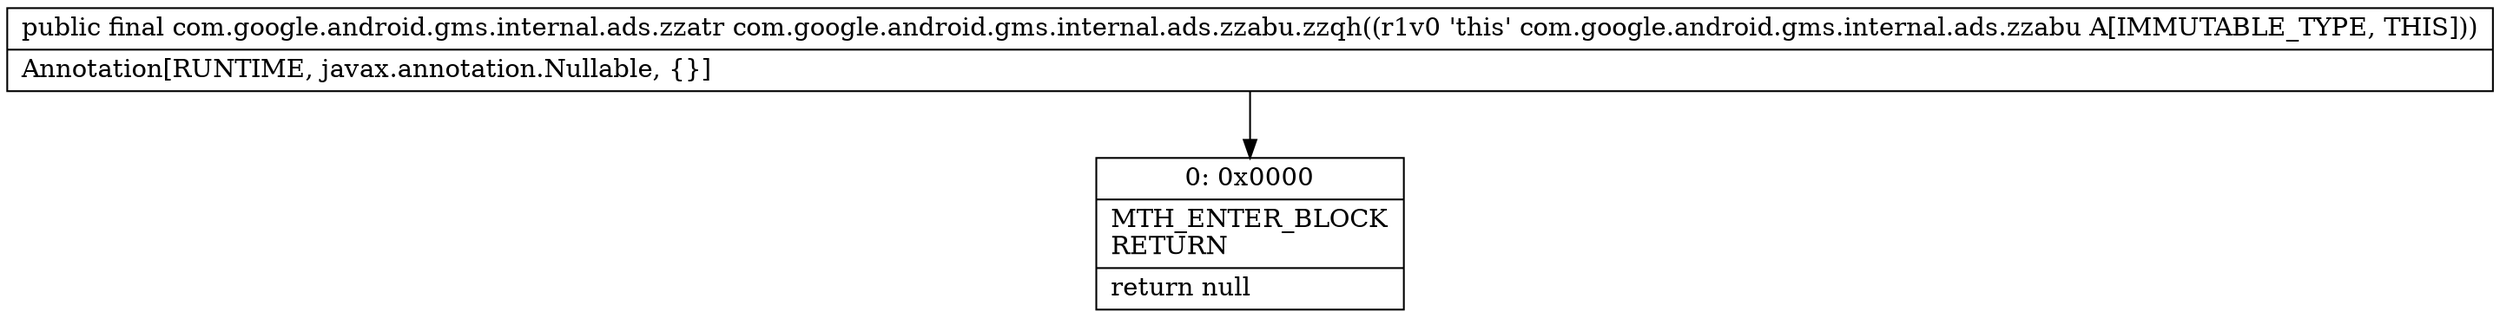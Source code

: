 digraph "CFG forcom.google.android.gms.internal.ads.zzabu.zzqh()Lcom\/google\/android\/gms\/internal\/ads\/zzatr;" {
Node_0 [shape=record,label="{0\:\ 0x0000|MTH_ENTER_BLOCK\lRETURN\l|return null\l}"];
MethodNode[shape=record,label="{public final com.google.android.gms.internal.ads.zzatr com.google.android.gms.internal.ads.zzabu.zzqh((r1v0 'this' com.google.android.gms.internal.ads.zzabu A[IMMUTABLE_TYPE, THIS]))  | Annotation[RUNTIME, javax.annotation.Nullable, \{\}]\l}"];
MethodNode -> Node_0;
}

